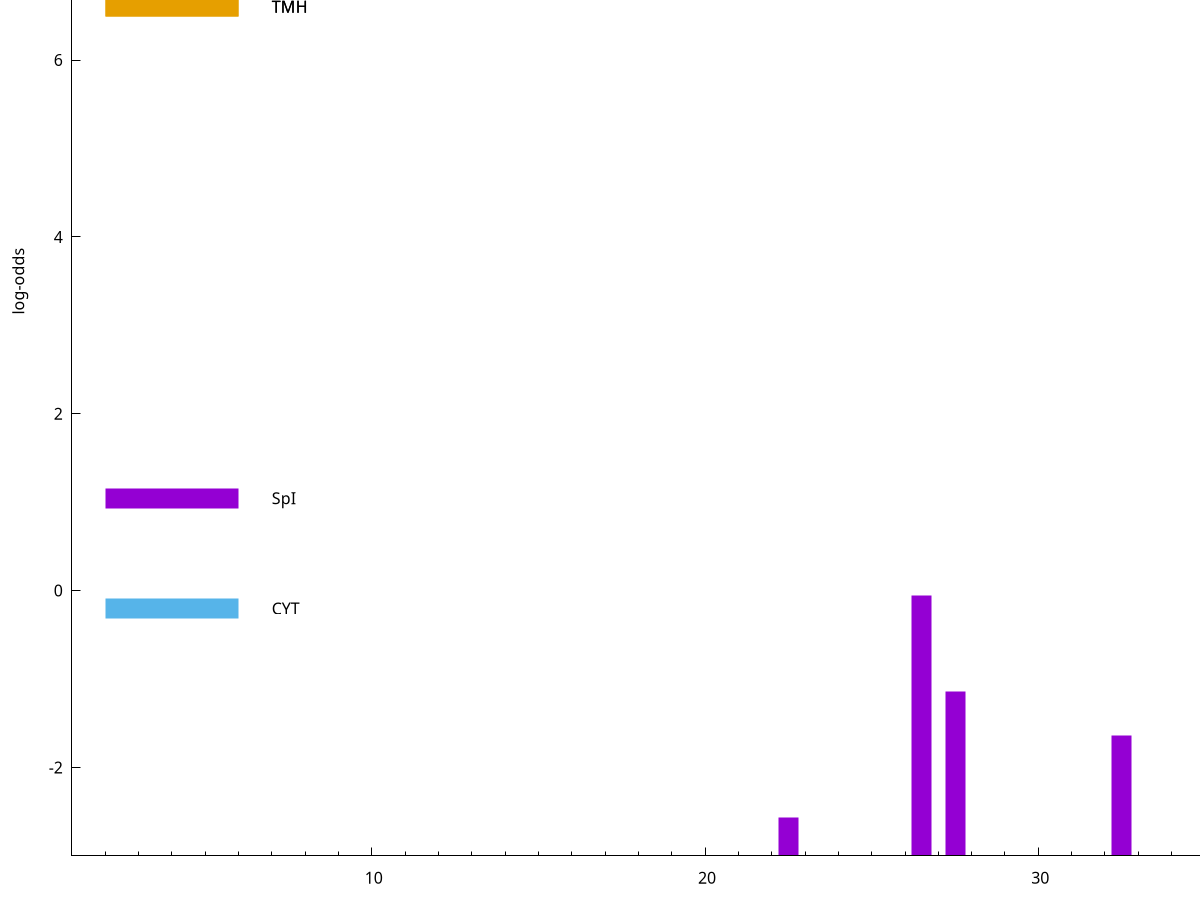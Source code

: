 set title "LipoP predictions for SRR3987126.gff"
set size 2., 1.4
set xrange [1:70] 
set mxtics 10
set yrange [-3:10]
set y2range [0:13]
set ylabel "log-odds"
set term postscript eps color solid "Helvetica" 30
set output "SRR3987126.gff59.eps"
set arrow from 2,6.60147 to 6,6.60147 nohead lt 4 lw 20
set label "TMH" at 7,6.60147
set arrow from 2,1.04523 to 6,1.04523 nohead lt 1 lw 20
set label "SpI" at 7,1.04523
set arrow from 2,-0.200913 to 6,-0.200913 nohead lt 3 lw 20
set label "CYT" at 7,-0.200913
set arrow from 2,6.60147 to 6,6.60147 nohead lt 4 lw 20
set label "TMH" at 7,6.60147
# NOTE: The scores below are the log-odds scores with the threshold
# NOTE: subtracted (a hack to make gnuplot make the histogram all
# NOTE: look nice).
plot "-" axes x1y2 title "" with impulses lt 1 lw 20
26.500000 2.939313
27.500000 1.856120
32.500000 1.366890
22.500000 0.435950
e
exit
